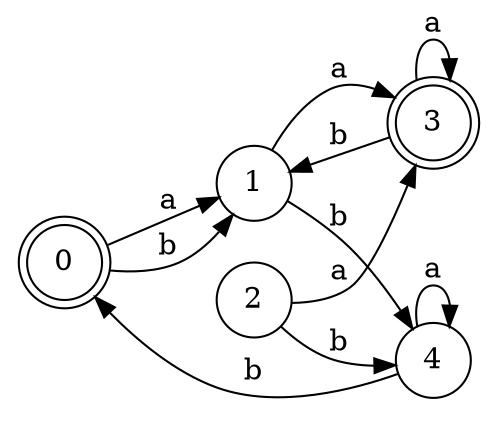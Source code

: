 digraph n4_6 {
__start0 [label="" shape="none"];

rankdir=LR;
size="8,5";

s0 [style="rounded,filled", color="black", fillcolor="white" shape="doublecircle", label="0"];
s1 [style="filled", color="black", fillcolor="white" shape="circle", label="1"];
s2 [style="filled", color="black", fillcolor="white" shape="circle", label="2"];
s3 [style="rounded,filled", color="black", fillcolor="white" shape="doublecircle", label="3"];
s4 [style="filled", color="black", fillcolor="white" shape="circle", label="4"];
s0 -> s1 [label="a"];
s0 -> s1 [label="b"];
s1 -> s3 [label="a"];
s1 -> s4 [label="b"];
s2 -> s3 [label="a"];
s2 -> s4 [label="b"];
s3 -> s3 [label="a"];
s3 -> s1 [label="b"];
s4 -> s4 [label="a"];
s4 -> s0 [label="b"];

}
